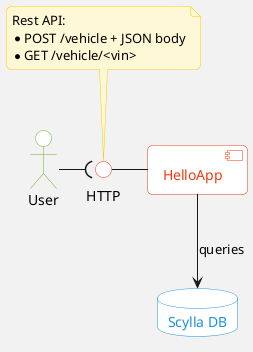 @startuml Class diagram

actor User
interface HTTP

component HelloApp
database Scylla as "Scylla DB"

User -right-( HTTP
HTTP -right- HelloApp
HelloApp -down-> Scylla : queries

note top of HTTP
	Rest API:
	* POST /vehicle + JSON body
	* GET /vehicle/<vin>
end note


' Appearance

!$userColor = "#71b32b"
!$appColor = "#ec3c13"
!$dbColor = "#1b91db"

Skinparam shadowing false

skinparam {
	BackgroundColor #f2f2f2
	RoundCorner 10
	ArrowColor #787878
}

skinparam component {
	BackgroundColor #ffffff
	FontSize 14

	FontColor $appColor
	BorderColor $appColor
}

skinparam database {
	BackgroundColor #ffffff
	FontSize 14

	FontColor $dbColor
	BorderColor $dbColor
}

skinparam actor {
	BorderColor $userColor
	BackgroundColor #ffffff
}

skinparam interface {
	BorderColor $appColor
	BackgroundColor #ffffff
}

skinparam note {
	BackgroundColor #fff8d6
	BorderColor #ffc707
}

@enduml